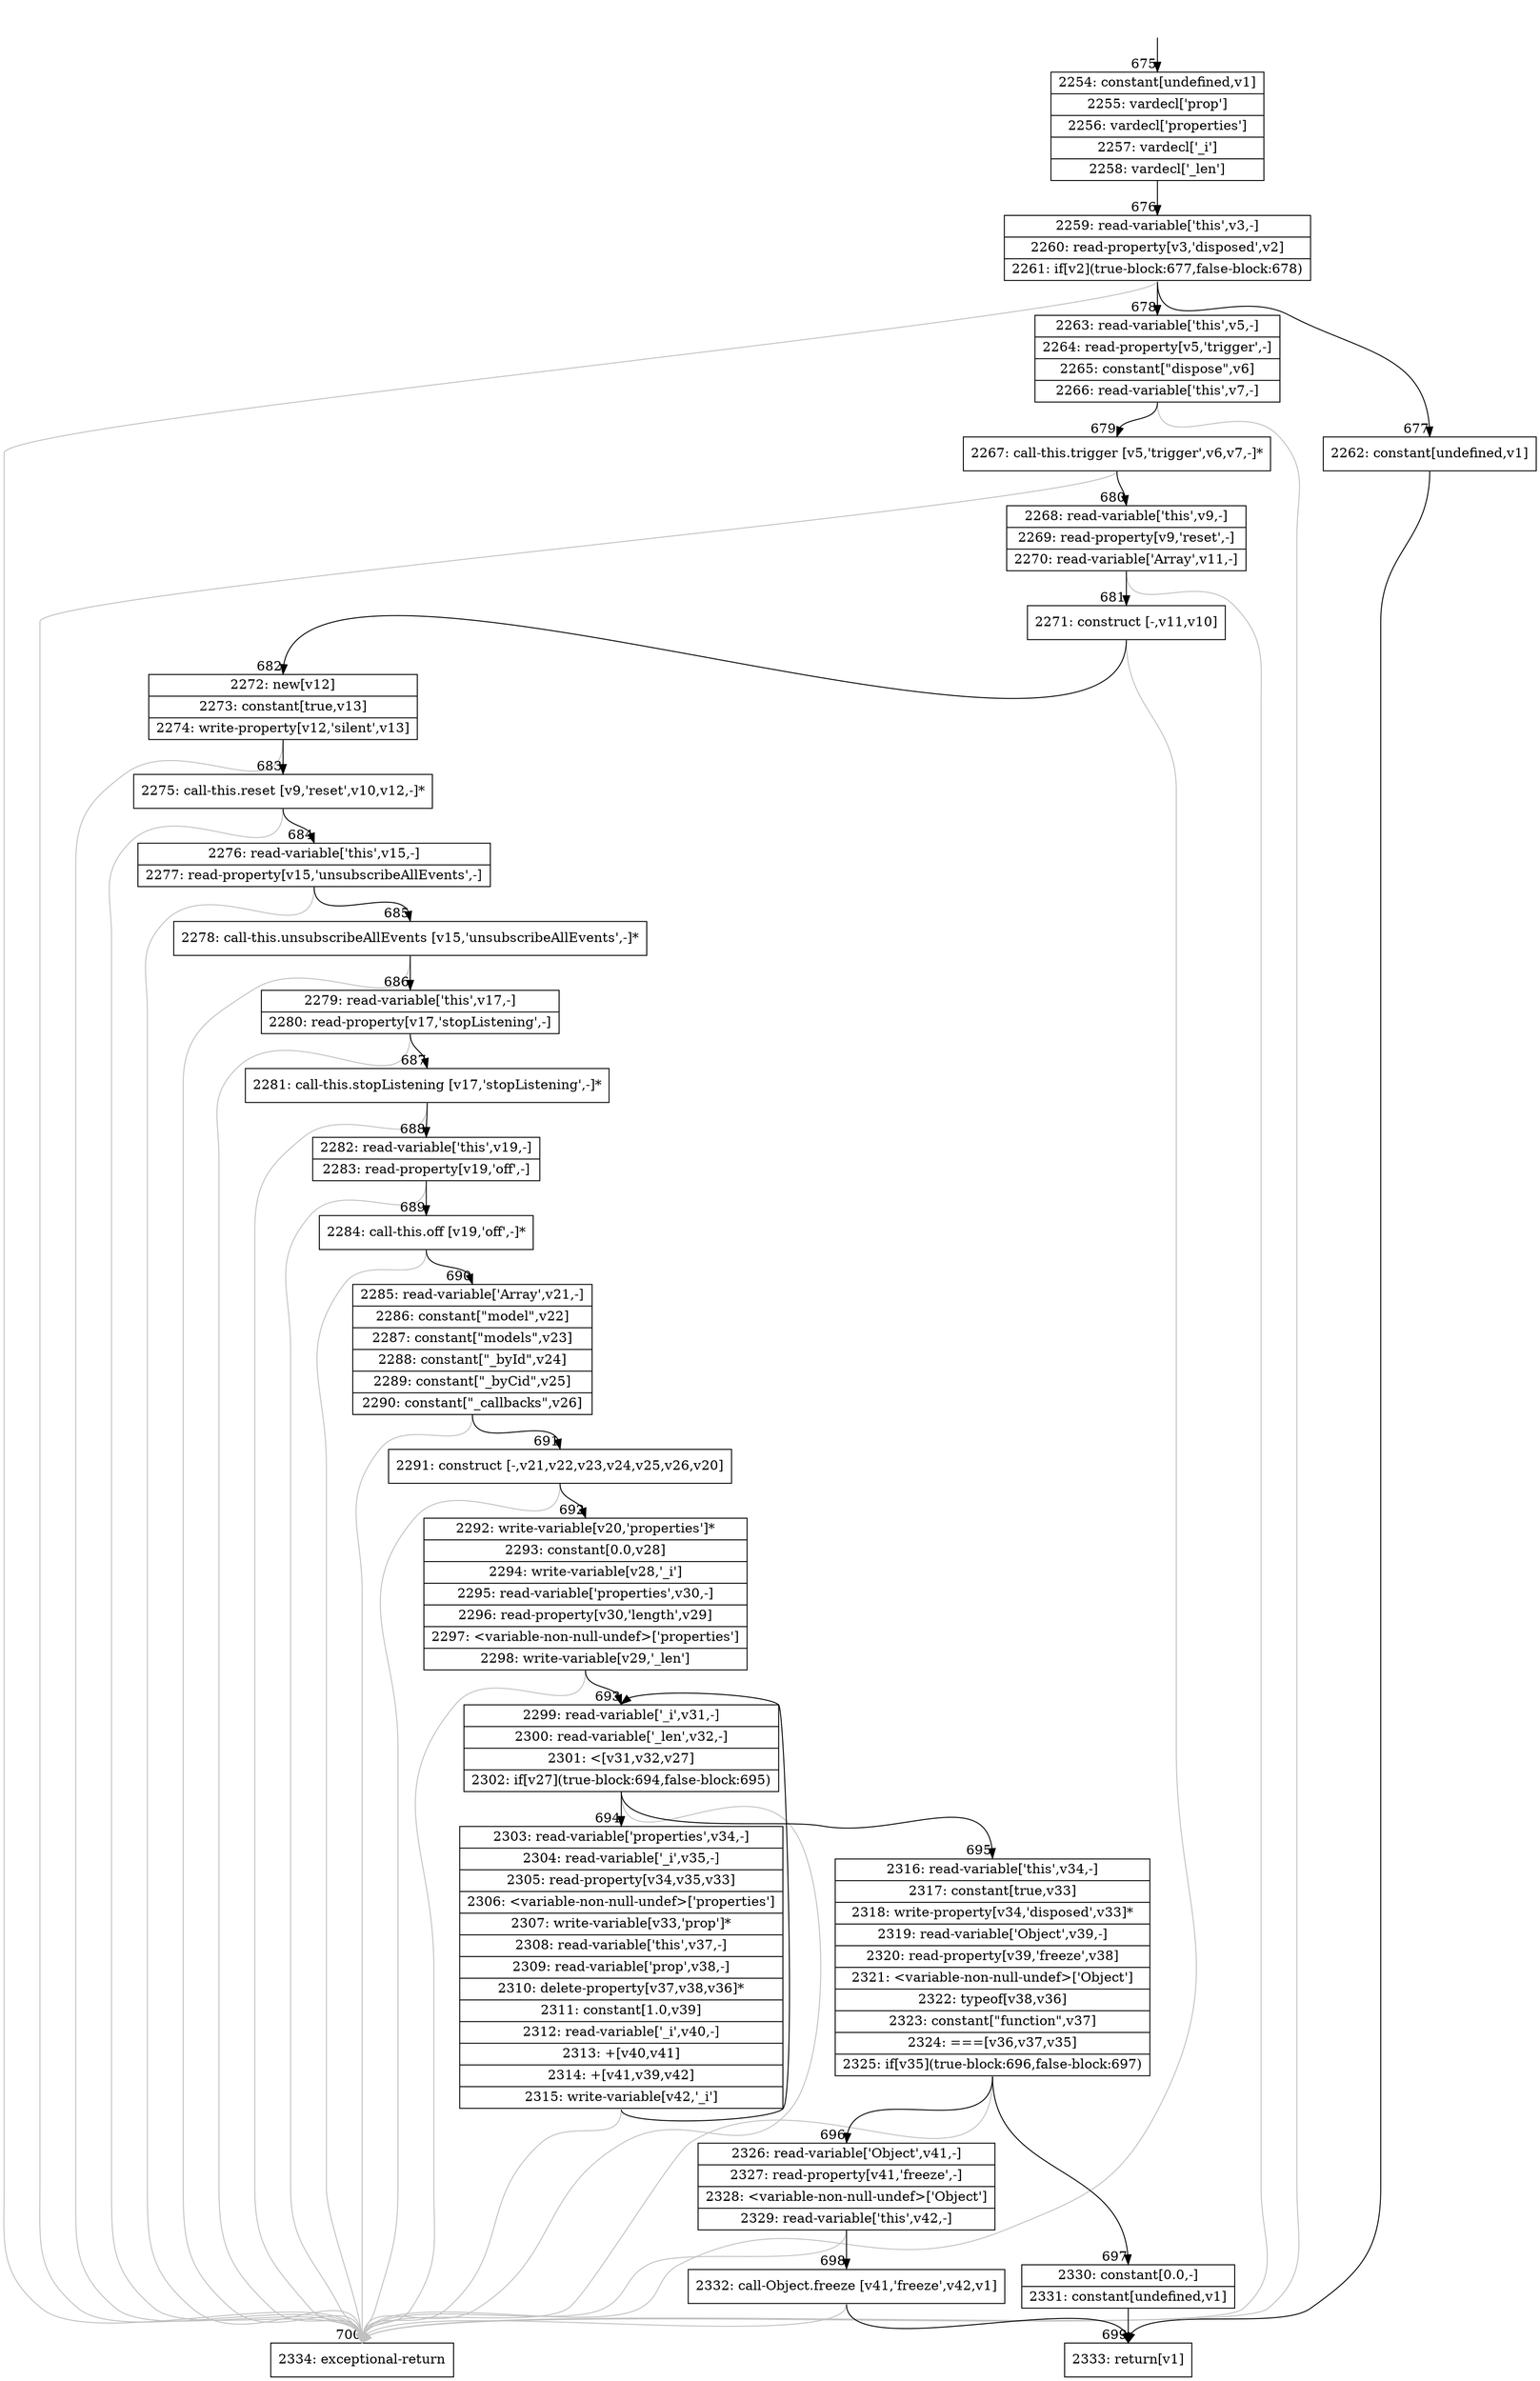 digraph {
rankdir="TD"
BB_entry63[shape=none,label=""];
BB_entry63 -> BB675 [tailport=s, headport=n, headlabel="    675"]
BB675 [shape=record label="{2254: constant[undefined,v1]|2255: vardecl['prop']|2256: vardecl['properties']|2257: vardecl['_i']|2258: vardecl['_len']}" ] 
BB675 -> BB676 [tailport=s, headport=n, headlabel="      676"]
BB676 [shape=record label="{2259: read-variable['this',v3,-]|2260: read-property[v3,'disposed',v2]|2261: if[v2](true-block:677,false-block:678)}" ] 
BB676 -> BB677 [tailport=s, headport=n, headlabel="      677"]
BB676 -> BB678 [tailport=s, headport=n, headlabel="      678"]
BB676 -> BB700 [tailport=s, headport=n, color=gray, headlabel="      700"]
BB677 [shape=record label="{2262: constant[undefined,v1]}" ] 
BB677 -> BB699 [tailport=s, headport=n, headlabel="      699"]
BB678 [shape=record label="{2263: read-variable['this',v5,-]|2264: read-property[v5,'trigger',-]|2265: constant[\"dispose\",v6]|2266: read-variable['this',v7,-]}" ] 
BB678 -> BB679 [tailport=s, headport=n, headlabel="      679"]
BB678 -> BB700 [tailport=s, headport=n, color=gray]
BB679 [shape=record label="{2267: call-this.trigger [v5,'trigger',v6,v7,-]*}" ] 
BB679 -> BB680 [tailport=s, headport=n, headlabel="      680"]
BB679 -> BB700 [tailport=s, headport=n, color=gray]
BB680 [shape=record label="{2268: read-variable['this',v9,-]|2269: read-property[v9,'reset',-]|2270: read-variable['Array',v11,-]}" ] 
BB680 -> BB681 [tailport=s, headport=n, headlabel="      681"]
BB680 -> BB700 [tailport=s, headport=n, color=gray]
BB681 [shape=record label="{2271: construct [-,v11,v10]}" ] 
BB681 -> BB682 [tailport=s, headport=n, headlabel="      682"]
BB681 -> BB700 [tailport=s, headport=n, color=gray]
BB682 [shape=record label="{2272: new[v12]|2273: constant[true,v13]|2274: write-property[v12,'silent',v13]}" ] 
BB682 -> BB683 [tailport=s, headport=n, headlabel="      683"]
BB682 -> BB700 [tailport=s, headport=n, color=gray]
BB683 [shape=record label="{2275: call-this.reset [v9,'reset',v10,v12,-]*}" ] 
BB683 -> BB684 [tailport=s, headport=n, headlabel="      684"]
BB683 -> BB700 [tailport=s, headport=n, color=gray]
BB684 [shape=record label="{2276: read-variable['this',v15,-]|2277: read-property[v15,'unsubscribeAllEvents',-]}" ] 
BB684 -> BB685 [tailport=s, headport=n, headlabel="      685"]
BB684 -> BB700 [tailport=s, headport=n, color=gray]
BB685 [shape=record label="{2278: call-this.unsubscribeAllEvents [v15,'unsubscribeAllEvents',-]*}" ] 
BB685 -> BB686 [tailport=s, headport=n, headlabel="      686"]
BB685 -> BB700 [tailport=s, headport=n, color=gray]
BB686 [shape=record label="{2279: read-variable['this',v17,-]|2280: read-property[v17,'stopListening',-]}" ] 
BB686 -> BB687 [tailport=s, headport=n, headlabel="      687"]
BB686 -> BB700 [tailport=s, headport=n, color=gray]
BB687 [shape=record label="{2281: call-this.stopListening [v17,'stopListening',-]*}" ] 
BB687 -> BB688 [tailport=s, headport=n, headlabel="      688"]
BB687 -> BB700 [tailport=s, headport=n, color=gray]
BB688 [shape=record label="{2282: read-variable['this',v19,-]|2283: read-property[v19,'off',-]}" ] 
BB688 -> BB689 [tailport=s, headport=n, headlabel="      689"]
BB688 -> BB700 [tailport=s, headport=n, color=gray]
BB689 [shape=record label="{2284: call-this.off [v19,'off',-]*}" ] 
BB689 -> BB690 [tailport=s, headport=n, headlabel="      690"]
BB689 -> BB700 [tailport=s, headport=n, color=gray]
BB690 [shape=record label="{2285: read-variable['Array',v21,-]|2286: constant[\"model\",v22]|2287: constant[\"models\",v23]|2288: constant[\"_byId\",v24]|2289: constant[\"_byCid\",v25]|2290: constant[\"_callbacks\",v26]}" ] 
BB690 -> BB691 [tailport=s, headport=n, headlabel="      691"]
BB690 -> BB700 [tailport=s, headport=n, color=gray]
BB691 [shape=record label="{2291: construct [-,v21,v22,v23,v24,v25,v26,v20]}" ] 
BB691 -> BB692 [tailport=s, headport=n, headlabel="      692"]
BB691 -> BB700 [tailport=s, headport=n, color=gray]
BB692 [shape=record label="{2292: write-variable[v20,'properties']*|2293: constant[0.0,v28]|2294: write-variable[v28,'_i']|2295: read-variable['properties',v30,-]|2296: read-property[v30,'length',v29]|2297: \<variable-non-null-undef\>['properties']|2298: write-variable[v29,'_len']}" ] 
BB692 -> BB693 [tailport=s, headport=n, headlabel="      693"]
BB692 -> BB700 [tailport=s, headport=n, color=gray]
BB693 [shape=record label="{2299: read-variable['_i',v31,-]|2300: read-variable['_len',v32,-]|2301: \<[v31,v32,v27]|2302: if[v27](true-block:694,false-block:695)}" ] 
BB693 -> BB694 [tailport=s, headport=n, headlabel="      694"]
BB693 -> BB695 [tailport=s, headport=n, headlabel="      695"]
BB693 -> BB700 [tailport=s, headport=n, color=gray]
BB694 [shape=record label="{2303: read-variable['properties',v34,-]|2304: read-variable['_i',v35,-]|2305: read-property[v34,v35,v33]|2306: \<variable-non-null-undef\>['properties']|2307: write-variable[v33,'prop']*|2308: read-variable['this',v37,-]|2309: read-variable['prop',v38,-]|2310: delete-property[v37,v38,v36]*|2311: constant[1.0,v39]|2312: read-variable['_i',v40,-]|2313: +[v40,v41]|2314: +[v41,v39,v42]|2315: write-variable[v42,'_i']}" ] 
BB694 -> BB693 [tailport=s, headport=n]
BB694 -> BB700 [tailport=s, headport=n, color=gray]
BB695 [shape=record label="{2316: read-variable['this',v34,-]|2317: constant[true,v33]|2318: write-property[v34,'disposed',v33]*|2319: read-variable['Object',v39,-]|2320: read-property[v39,'freeze',v38]|2321: \<variable-non-null-undef\>['Object']|2322: typeof[v38,v36]|2323: constant[\"function\",v37]|2324: ===[v36,v37,v35]|2325: if[v35](true-block:696,false-block:697)}" ] 
BB695 -> BB696 [tailport=s, headport=n, headlabel="      696"]
BB695 -> BB697 [tailport=s, headport=n, headlabel="      697"]
BB695 -> BB700 [tailport=s, headport=n, color=gray]
BB696 [shape=record label="{2326: read-variable['Object',v41,-]|2327: read-property[v41,'freeze',-]|2328: \<variable-non-null-undef\>['Object']|2329: read-variable['this',v42,-]}" ] 
BB696 -> BB698 [tailport=s, headport=n, headlabel="      698"]
BB696 -> BB700 [tailport=s, headport=n, color=gray]
BB697 [shape=record label="{2330: constant[0.0,-]|2331: constant[undefined,v1]}" ] 
BB697 -> BB699 [tailport=s, headport=n]
BB698 [shape=record label="{2332: call-Object.freeze [v41,'freeze',v42,v1]}" ] 
BB698 -> BB699 [tailport=s, headport=n]
BB698 -> BB700 [tailport=s, headport=n, color=gray]
BB699 [shape=record label="{2333: return[v1]}" ] 
BB700 [shape=record label="{2334: exceptional-return}" ] 
//#$~ 691
}
